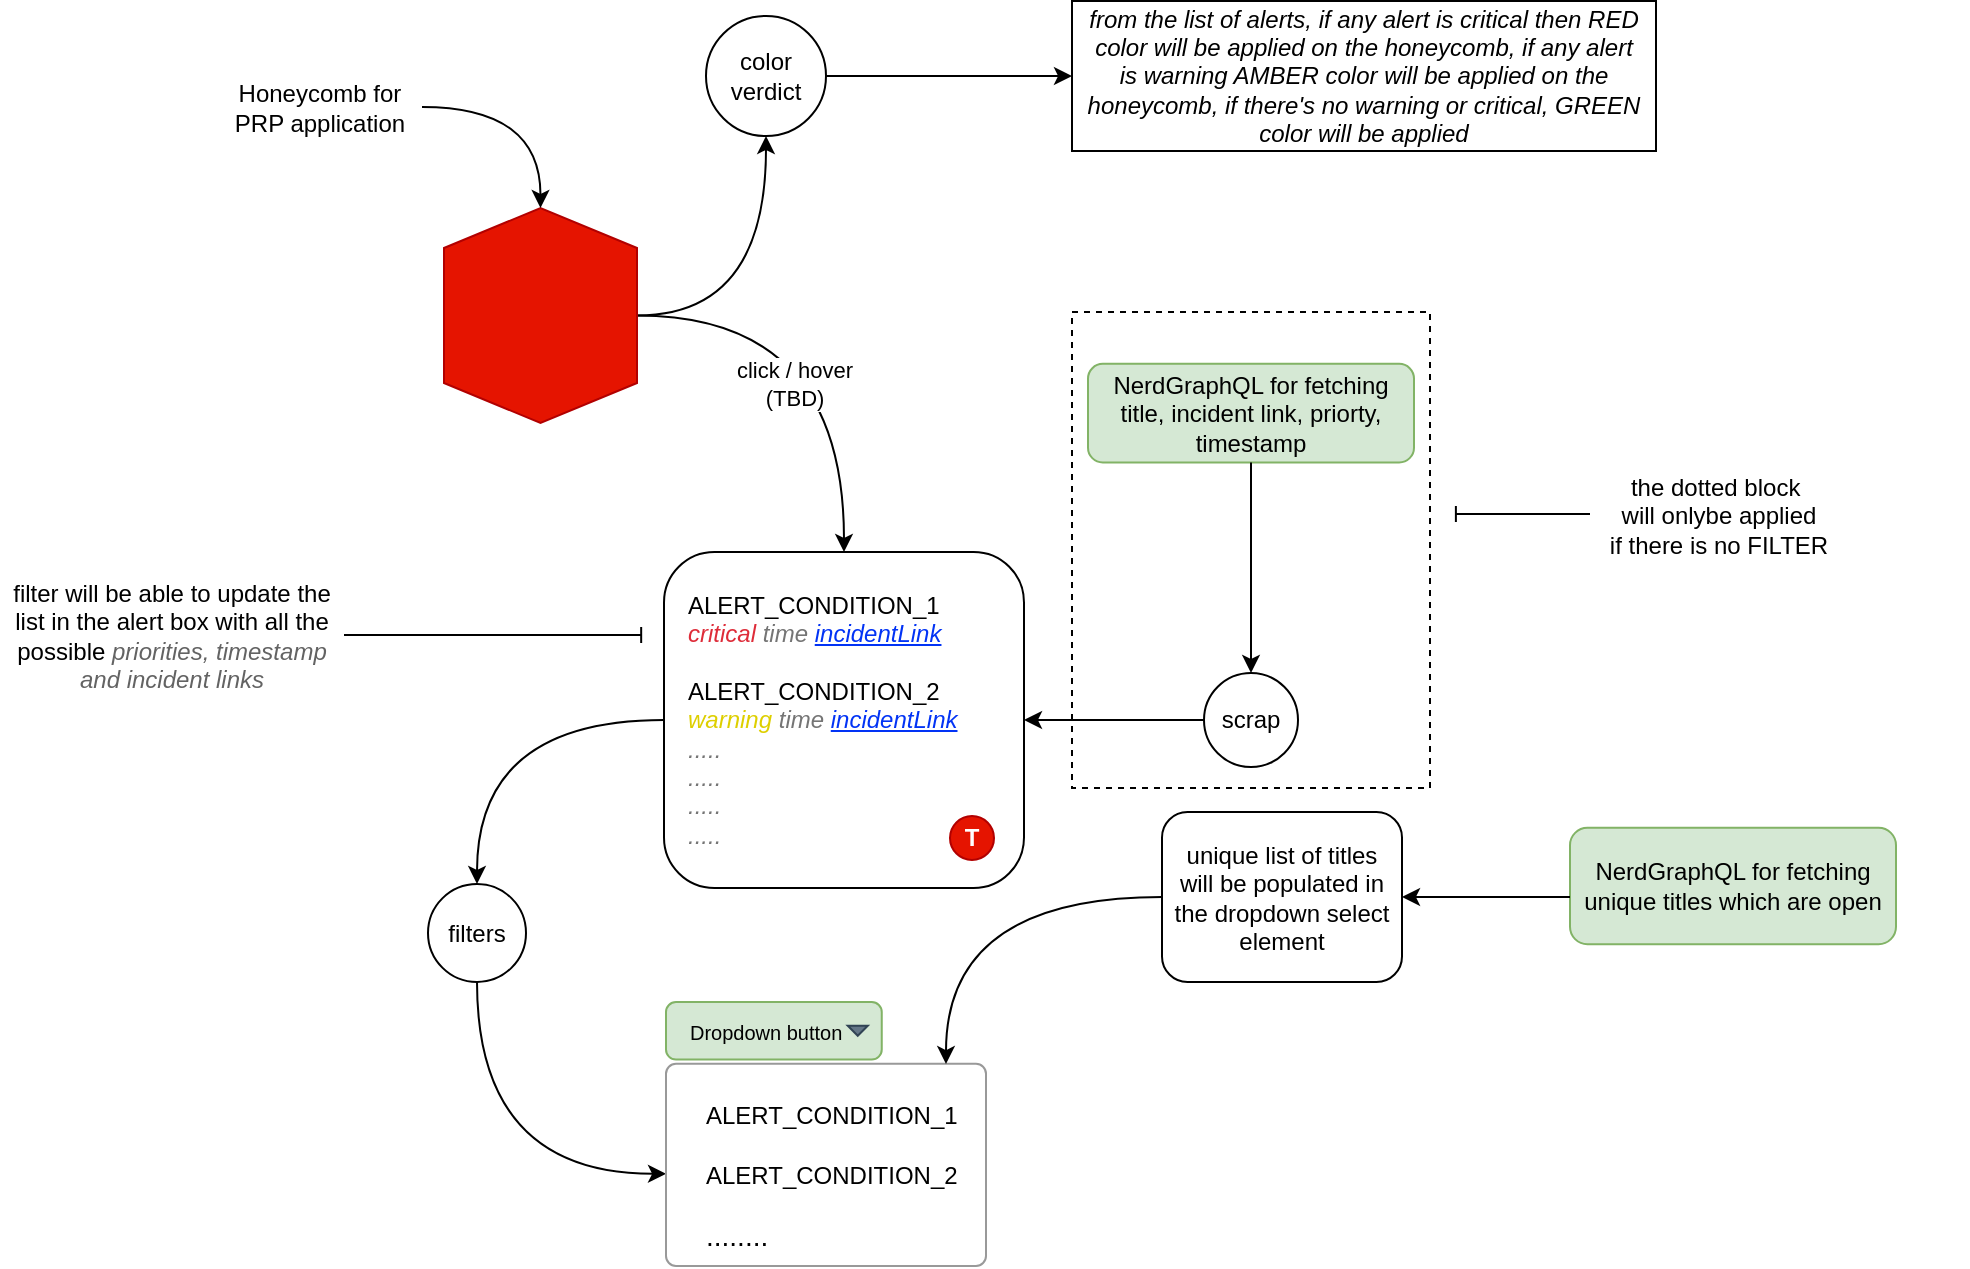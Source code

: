 <mxfile version="24.6.4" type="github">
  <diagram name="Page-1" id="2zCn9knnd7bARhnNJoSH">
    <mxGraphModel dx="1434" dy="688" grid="0" gridSize="10" guides="1" tooltips="1" connect="1" arrows="1" fold="1" page="1" pageScale="1" pageWidth="4681" pageHeight="3300" math="0" shadow="0">
      <root>
        <mxCell id="0" />
        <mxCell id="1" parent="0" />
        <mxCell id="TKgCZnQ7XJR04IM1Zixz-37" value="" style="rounded=0;whiteSpace=wrap;html=1;dashed=1;" vertex="1" parent="1">
          <mxGeometry x="818" y="293" width="179" height="238" as="geometry" />
        </mxCell>
        <mxCell id="TKgCZnQ7XJR04IM1Zixz-5" style="edgeStyle=orthogonalEdgeStyle;rounded=0;orthogonalLoop=1;jettySize=auto;html=1;entryX=0.5;entryY=0;entryDx=0;entryDy=0;curved=1;" edge="1" parent="1" source="TKgCZnQ7XJR04IM1Zixz-1" target="TKgCZnQ7XJR04IM1Zixz-4">
          <mxGeometry relative="1" as="geometry" />
        </mxCell>
        <mxCell id="TKgCZnQ7XJR04IM1Zixz-6" value="&lt;div&gt;click / hover&lt;/div&gt;&lt;div&gt;(TBD)&lt;/div&gt;" style="edgeLabel;html=1;align=center;verticalAlign=middle;resizable=0;points=[];" vertex="1" connectable="0" parent="TKgCZnQ7XJR04IM1Zixz-5">
          <mxGeometry x="0.235" y="-25" relative="1" as="geometry">
            <mxPoint as="offset" />
          </mxGeometry>
        </mxCell>
        <mxCell id="TKgCZnQ7XJR04IM1Zixz-43" style="edgeStyle=orthogonalEdgeStyle;rounded=0;orthogonalLoop=1;jettySize=auto;html=1;entryX=0.5;entryY=1;entryDx=0;entryDy=0;curved=1;" edge="1" parent="1" source="TKgCZnQ7XJR04IM1Zixz-1" target="TKgCZnQ7XJR04IM1Zixz-42">
          <mxGeometry relative="1" as="geometry" />
        </mxCell>
        <mxCell id="TKgCZnQ7XJR04IM1Zixz-1" value="" style="shape=hexagon;perimeter=hexagonPerimeter2;whiteSpace=wrap;html=1;fixedSize=1;direction=south;fontColor=#ffffff;fillColor=#e51400;strokeColor=#B20000;" vertex="1" parent="1">
          <mxGeometry x="504" y="241" width="96.5" height="107.5" as="geometry" />
        </mxCell>
        <mxCell id="TKgCZnQ7XJR04IM1Zixz-3" style="edgeStyle=orthogonalEdgeStyle;rounded=0;orthogonalLoop=1;jettySize=auto;html=1;entryX=0;entryY=0.5;entryDx=0;entryDy=0;curved=1;" edge="1" parent="1" source="TKgCZnQ7XJR04IM1Zixz-2" target="TKgCZnQ7XJR04IM1Zixz-1">
          <mxGeometry relative="1" as="geometry" />
        </mxCell>
        <mxCell id="TKgCZnQ7XJR04IM1Zixz-2" value="Honeycomb for&lt;div&gt;PRP application&lt;/div&gt;" style="text;html=1;align=center;verticalAlign=middle;whiteSpace=wrap;rounded=0;" vertex="1" parent="1">
          <mxGeometry x="391" y="176" width="102" height="29" as="geometry" />
        </mxCell>
        <mxCell id="TKgCZnQ7XJR04IM1Zixz-16" style="edgeStyle=orthogonalEdgeStyle;rounded=0;orthogonalLoop=1;jettySize=auto;html=1;entryX=0.5;entryY=0;entryDx=0;entryDy=0;curved=1;" edge="1" parent="1" source="TKgCZnQ7XJR04IM1Zixz-4" target="TKgCZnQ7XJR04IM1Zixz-15">
          <mxGeometry relative="1" as="geometry" />
        </mxCell>
        <mxCell id="TKgCZnQ7XJR04IM1Zixz-4" value="ALERT_CONDITION_1&lt;div&gt;&lt;i&gt;&lt;font color=&quot;#de2c39&quot;&gt;critical&lt;/font&gt;&lt;font color=&quot;#757575&quot;&gt; time &lt;/font&gt;&lt;font style=&quot;&quot; color=&quot;#0233f5&quot;&gt;&lt;u&gt;incidentLink&lt;/u&gt;&lt;/font&gt;&lt;/i&gt;&lt;/div&gt;&lt;div&gt;&lt;i&gt;&lt;font color=&quot;#757575&quot;&gt;&lt;br&gt;&lt;/font&gt;&lt;/i&gt;&lt;/div&gt;&lt;div&gt;ALERT_CONDITION_2&lt;div&gt;&lt;i&gt;&lt;font color=&quot;#decf00&quot;&gt;warning&lt;/font&gt;&lt;font color=&quot;#757575&quot;&gt;&amp;nbsp;time&amp;nbsp;&lt;/font&gt;&lt;/i&gt;&lt;i style=&quot;background-color: initial;&quot;&gt;&lt;font color=&quot;#0233f5&quot;&gt;&lt;u&gt;incidentLink&lt;/u&gt;&lt;/font&gt;&lt;/i&gt;&lt;/div&gt;&lt;/div&gt;&lt;div&gt;&lt;i&gt;&lt;font color=&quot;#757575&quot;&gt;.....&lt;/font&gt;&lt;/i&gt;&lt;/div&gt;&lt;div&gt;&lt;i&gt;&lt;font color=&quot;#757575&quot;&gt;.....&lt;/font&gt;&lt;/i&gt;&lt;/div&gt;&lt;div&gt;&lt;i&gt;&lt;font color=&quot;#757575&quot;&gt;.....&lt;/font&gt;&lt;/i&gt;&lt;/div&gt;&lt;div&gt;&lt;i&gt;&lt;font color=&quot;#757575&quot;&gt;.....&lt;/font&gt;&lt;/i&gt;&lt;/div&gt;" style="rounded=1;whiteSpace=wrap;html=1;align=left;spacing=12;" vertex="1" parent="1">
          <mxGeometry x="614" y="413" width="180" height="168" as="geometry" />
        </mxCell>
        <mxCell id="TKgCZnQ7XJR04IM1Zixz-10" value="" style="group;fontSize=14;fontStyle=1" vertex="1" connectable="0" parent="1">
          <mxGeometry x="826" y="302" width="163" height="66.25" as="geometry" />
        </mxCell>
        <mxCell id="TKgCZnQ7XJR04IM1Zixz-8" value="&lt;span&gt;NerdGraphQL for fetching title, incident link, priorty, timestamp&lt;/span&gt;" style="rounded=1;whiteSpace=wrap;html=1;fillColor=#d5e8d4;strokeColor=#82b366;fontStyle=0" vertex="1" parent="TKgCZnQ7XJR04IM1Zixz-10">
          <mxGeometry y="16.933" width="163" height="49.317" as="geometry" />
        </mxCell>
        <mxCell id="TKgCZnQ7XJR04IM1Zixz-14" style="edgeStyle=orthogonalEdgeStyle;rounded=0;orthogonalLoop=1;jettySize=auto;html=1;" edge="1" parent="1" source="TKgCZnQ7XJR04IM1Zixz-12" target="TKgCZnQ7XJR04IM1Zixz-4">
          <mxGeometry relative="1" as="geometry" />
        </mxCell>
        <mxCell id="TKgCZnQ7XJR04IM1Zixz-12" value="scrap" style="ellipse;whiteSpace=wrap;html=1;aspect=fixed;" vertex="1" parent="1">
          <mxGeometry x="884" y="473.5" width="47" height="47" as="geometry" />
        </mxCell>
        <mxCell id="TKgCZnQ7XJR04IM1Zixz-13" style="edgeStyle=orthogonalEdgeStyle;rounded=0;orthogonalLoop=1;jettySize=auto;html=1;" edge="1" parent="1" source="TKgCZnQ7XJR04IM1Zixz-8" target="TKgCZnQ7XJR04IM1Zixz-12">
          <mxGeometry relative="1" as="geometry" />
        </mxCell>
        <mxCell id="TKgCZnQ7XJR04IM1Zixz-24" style="edgeStyle=orthogonalEdgeStyle;rounded=0;orthogonalLoop=1;jettySize=auto;html=1;entryX=0;entryY=0.5;entryDx=0;entryDy=0;curved=1;exitX=0.5;exitY=1;exitDx=0;exitDy=0;" edge="1" parent="1" source="TKgCZnQ7XJR04IM1Zixz-15" target="TKgCZnQ7XJR04IM1Zixz-21">
          <mxGeometry relative="1" as="geometry" />
        </mxCell>
        <mxCell id="TKgCZnQ7XJR04IM1Zixz-15" value="filters" style="ellipse;whiteSpace=wrap;html=1;aspect=fixed;" vertex="1" parent="1">
          <mxGeometry x="496" y="579" width="49" height="49" as="geometry" />
        </mxCell>
        <mxCell id="TKgCZnQ7XJR04IM1Zixz-23" value="" style="group" vertex="1" connectable="0" parent="1">
          <mxGeometry x="615" y="638" width="160" height="132" as="geometry" />
        </mxCell>
        <mxCell id="TKgCZnQ7XJR04IM1Zixz-17" value="&lt;font style=&quot;font-size: 10px;&quot;&gt;Dropdown button&lt;/font&gt;" style="html=1;shadow=0;dashed=0;shape=mxgraph.bootstrap.rrect;rSize=5;strokeColor=#82b366;strokeWidth=1;fillColor=#d5e8d4;whiteSpace=wrap;align=left;verticalAlign=middle;fontStyle=0;fontSize=14;spacingLeft=10;" vertex="1" parent="TKgCZnQ7XJR04IM1Zixz-23">
          <mxGeometry width="107.882" height="28.758" as="geometry" />
        </mxCell>
        <mxCell id="TKgCZnQ7XJR04IM1Zixz-18" value="" style="shape=triangle;direction=south;fillColor=#647687;strokeColor=#314354;perimeter=none;fontColor=#ffffff;" vertex="1" parent="TKgCZnQ7XJR04IM1Zixz-17">
          <mxGeometry x="1" y="0.5" width="10" height="5" relative="1" as="geometry">
            <mxPoint x="-17" y="-2.5" as="offset" />
          </mxGeometry>
        </mxCell>
        <mxCell id="TKgCZnQ7XJR04IM1Zixz-19" value="" style="html=1;shadow=0;dashed=0;shape=mxgraph.bootstrap.rrect;rSize=5;fillColor=#ffffff;strokeColor=#999999;" vertex="1" parent="TKgCZnQ7XJR04IM1Zixz-23">
          <mxGeometry y="30.92" width="160" height="101.08" as="geometry" />
        </mxCell>
        <mxCell id="TKgCZnQ7XJR04IM1Zixz-20" value="ALERT_CONDITION_1" style="fillColor=none;strokeColor=none;align=left;spacing=20;fontSize=12;" vertex="1" parent="TKgCZnQ7XJR04IM1Zixz-19">
          <mxGeometry width="170" height="30" relative="1" as="geometry">
            <mxPoint y="10" as="offset" />
          </mxGeometry>
        </mxCell>
        <mxCell id="TKgCZnQ7XJR04IM1Zixz-21" value="ALERT_CONDITION_2" style="fillColor=none;strokeColor=none;align=left;spacing=20;fontSize=12;" vertex="1" parent="TKgCZnQ7XJR04IM1Zixz-19">
          <mxGeometry width="170" height="30" relative="1" as="geometry">
            <mxPoint y="40" as="offset" />
          </mxGeometry>
        </mxCell>
        <mxCell id="TKgCZnQ7XJR04IM1Zixz-22" value="........" style="fillColor=none;strokeColor=none;align=left;spacing=20;fontSize=14;" vertex="1" parent="TKgCZnQ7XJR04IM1Zixz-19">
          <mxGeometry width="170" height="30" relative="1" as="geometry">
            <mxPoint y="70" as="offset" />
          </mxGeometry>
        </mxCell>
        <mxCell id="TKgCZnQ7XJR04IM1Zixz-25" value="unique list of titles will be populated in the dropdown select element" style="rounded=1;whiteSpace=wrap;html=1;spacing=6;" vertex="1" parent="1">
          <mxGeometry x="863" y="543" width="120" height="85" as="geometry" />
        </mxCell>
        <mxCell id="TKgCZnQ7XJR04IM1Zixz-26" value="" style="group;fontSize=14;fontStyle=1" vertex="1" connectable="0" parent="1">
          <mxGeometry x="1103" y="664.87" width="163" height="78.25" as="geometry" />
        </mxCell>
        <mxCell id="TKgCZnQ7XJR04IM1Zixz-27" value="&lt;span&gt;NerdGraphQL for fetching unique titles which are open&lt;/span&gt;" style="rounded=1;whiteSpace=wrap;html=1;fillColor=#d5e8d4;strokeColor=#82b366;fontStyle=0" vertex="1" parent="TKgCZnQ7XJR04IM1Zixz-26">
          <mxGeometry x="-36" y="-114" width="163" height="58.25" as="geometry" />
        </mxCell>
        <mxCell id="TKgCZnQ7XJR04IM1Zixz-28" style="edgeStyle=orthogonalEdgeStyle;rounded=0;orthogonalLoop=1;jettySize=auto;html=1;entryX=1;entryY=0.5;entryDx=0;entryDy=0;" edge="1" parent="1" source="TKgCZnQ7XJR04IM1Zixz-27" target="TKgCZnQ7XJR04IM1Zixz-25">
          <mxGeometry relative="1" as="geometry">
            <Array as="points">
              <mxPoint x="1035" y="585" />
            </Array>
          </mxGeometry>
        </mxCell>
        <mxCell id="TKgCZnQ7XJR04IM1Zixz-31" style="edgeStyle=orthogonalEdgeStyle;rounded=0;orthogonalLoop=1;jettySize=auto;html=1;entryX=0.875;entryY=0.001;entryDx=0;entryDy=0;entryPerimeter=0;curved=1;" edge="1" parent="1" source="TKgCZnQ7XJR04IM1Zixz-25" target="TKgCZnQ7XJR04IM1Zixz-19">
          <mxGeometry relative="1" as="geometry" />
        </mxCell>
        <mxCell id="TKgCZnQ7XJR04IM1Zixz-35" style="edgeStyle=orthogonalEdgeStyle;rounded=0;orthogonalLoop=1;jettySize=auto;html=1;endArrow=baseDash;endFill=0;" edge="1" parent="1" source="TKgCZnQ7XJR04IM1Zixz-32">
          <mxGeometry relative="1" as="geometry">
            <mxPoint x="602.585" y="454.5" as="targetPoint" />
          </mxGeometry>
        </mxCell>
        <mxCell id="TKgCZnQ7XJR04IM1Zixz-32" value="filter will be able to update the list in the alert box with all the possible &lt;i&gt;&lt;font color=&quot;#636363&quot;&gt;priorities, timestamp and incident links&lt;/font&gt;&lt;/i&gt;" style="text;html=1;align=center;verticalAlign=middle;whiteSpace=wrap;rounded=0;" vertex="1" parent="1">
          <mxGeometry x="282" y="406" width="172" height="97" as="geometry" />
        </mxCell>
        <mxCell id="TKgCZnQ7XJR04IM1Zixz-39" style="edgeStyle=orthogonalEdgeStyle;rounded=0;orthogonalLoop=1;jettySize=auto;html=1;endArrow=baseDash;endFill=0;" edge="1" parent="1" source="TKgCZnQ7XJR04IM1Zixz-38">
          <mxGeometry relative="1" as="geometry">
            <mxPoint x="1009.947" y="394" as="targetPoint" />
          </mxGeometry>
        </mxCell>
        <mxCell id="TKgCZnQ7XJR04IM1Zixz-38" value="the dotted block&amp;nbsp;&lt;div&gt;will&amp;nbsp;&lt;span style=&quot;background-color: initial;&quot;&gt;onlybe applied&lt;/span&gt;&lt;/div&gt;&lt;div&gt;&lt;span style=&quot;background-color: initial;&quot;&gt;if there is no FILTER&lt;/span&gt;&lt;/div&gt;" style="text;html=1;align=center;verticalAlign=middle;resizable=0;points=[];autosize=1;strokeColor=none;fillColor=none;" vertex="1" parent="1">
          <mxGeometry x="1077" y="367" width="127" height="55" as="geometry" />
        </mxCell>
        <mxCell id="TKgCZnQ7XJR04IM1Zixz-40" value="T" style="ellipse;whiteSpace=wrap;html=1;aspect=fixed;fillColor=#e51400;fontColor=#ffffff;strokeColor=#B20000;fontStyle=1" vertex="1" parent="1">
          <mxGeometry x="757" y="545" width="22" height="22" as="geometry" />
        </mxCell>
        <mxCell id="TKgCZnQ7XJR04IM1Zixz-45" style="edgeStyle=orthogonalEdgeStyle;rounded=0;orthogonalLoop=1;jettySize=auto;html=1;entryX=0;entryY=0.5;entryDx=0;entryDy=0;" edge="1" parent="1" source="TKgCZnQ7XJR04IM1Zixz-42" target="TKgCZnQ7XJR04IM1Zixz-44">
          <mxGeometry relative="1" as="geometry" />
        </mxCell>
        <mxCell id="TKgCZnQ7XJR04IM1Zixz-42" value="color&lt;div&gt;verdict&lt;/div&gt;" style="ellipse;whiteSpace=wrap;html=1;aspect=fixed;" vertex="1" parent="1">
          <mxGeometry x="635" y="145" width="60" height="60" as="geometry" />
        </mxCell>
        <mxCell id="TKgCZnQ7XJR04IM1Zixz-44" value="from the list of alerts, if any alert is critical then RED color will be applied on the honeycomb, if any alert is warning AMBER color will be applied on the honeycomb, if there&#39;s no warning or critical, GREEN color will be applied" style="rounded=0;whiteSpace=wrap;html=1;fontStyle=2;spacing=7;" vertex="1" parent="1">
          <mxGeometry x="818" y="137.5" width="292" height="75" as="geometry" />
        </mxCell>
      </root>
    </mxGraphModel>
  </diagram>
</mxfile>

